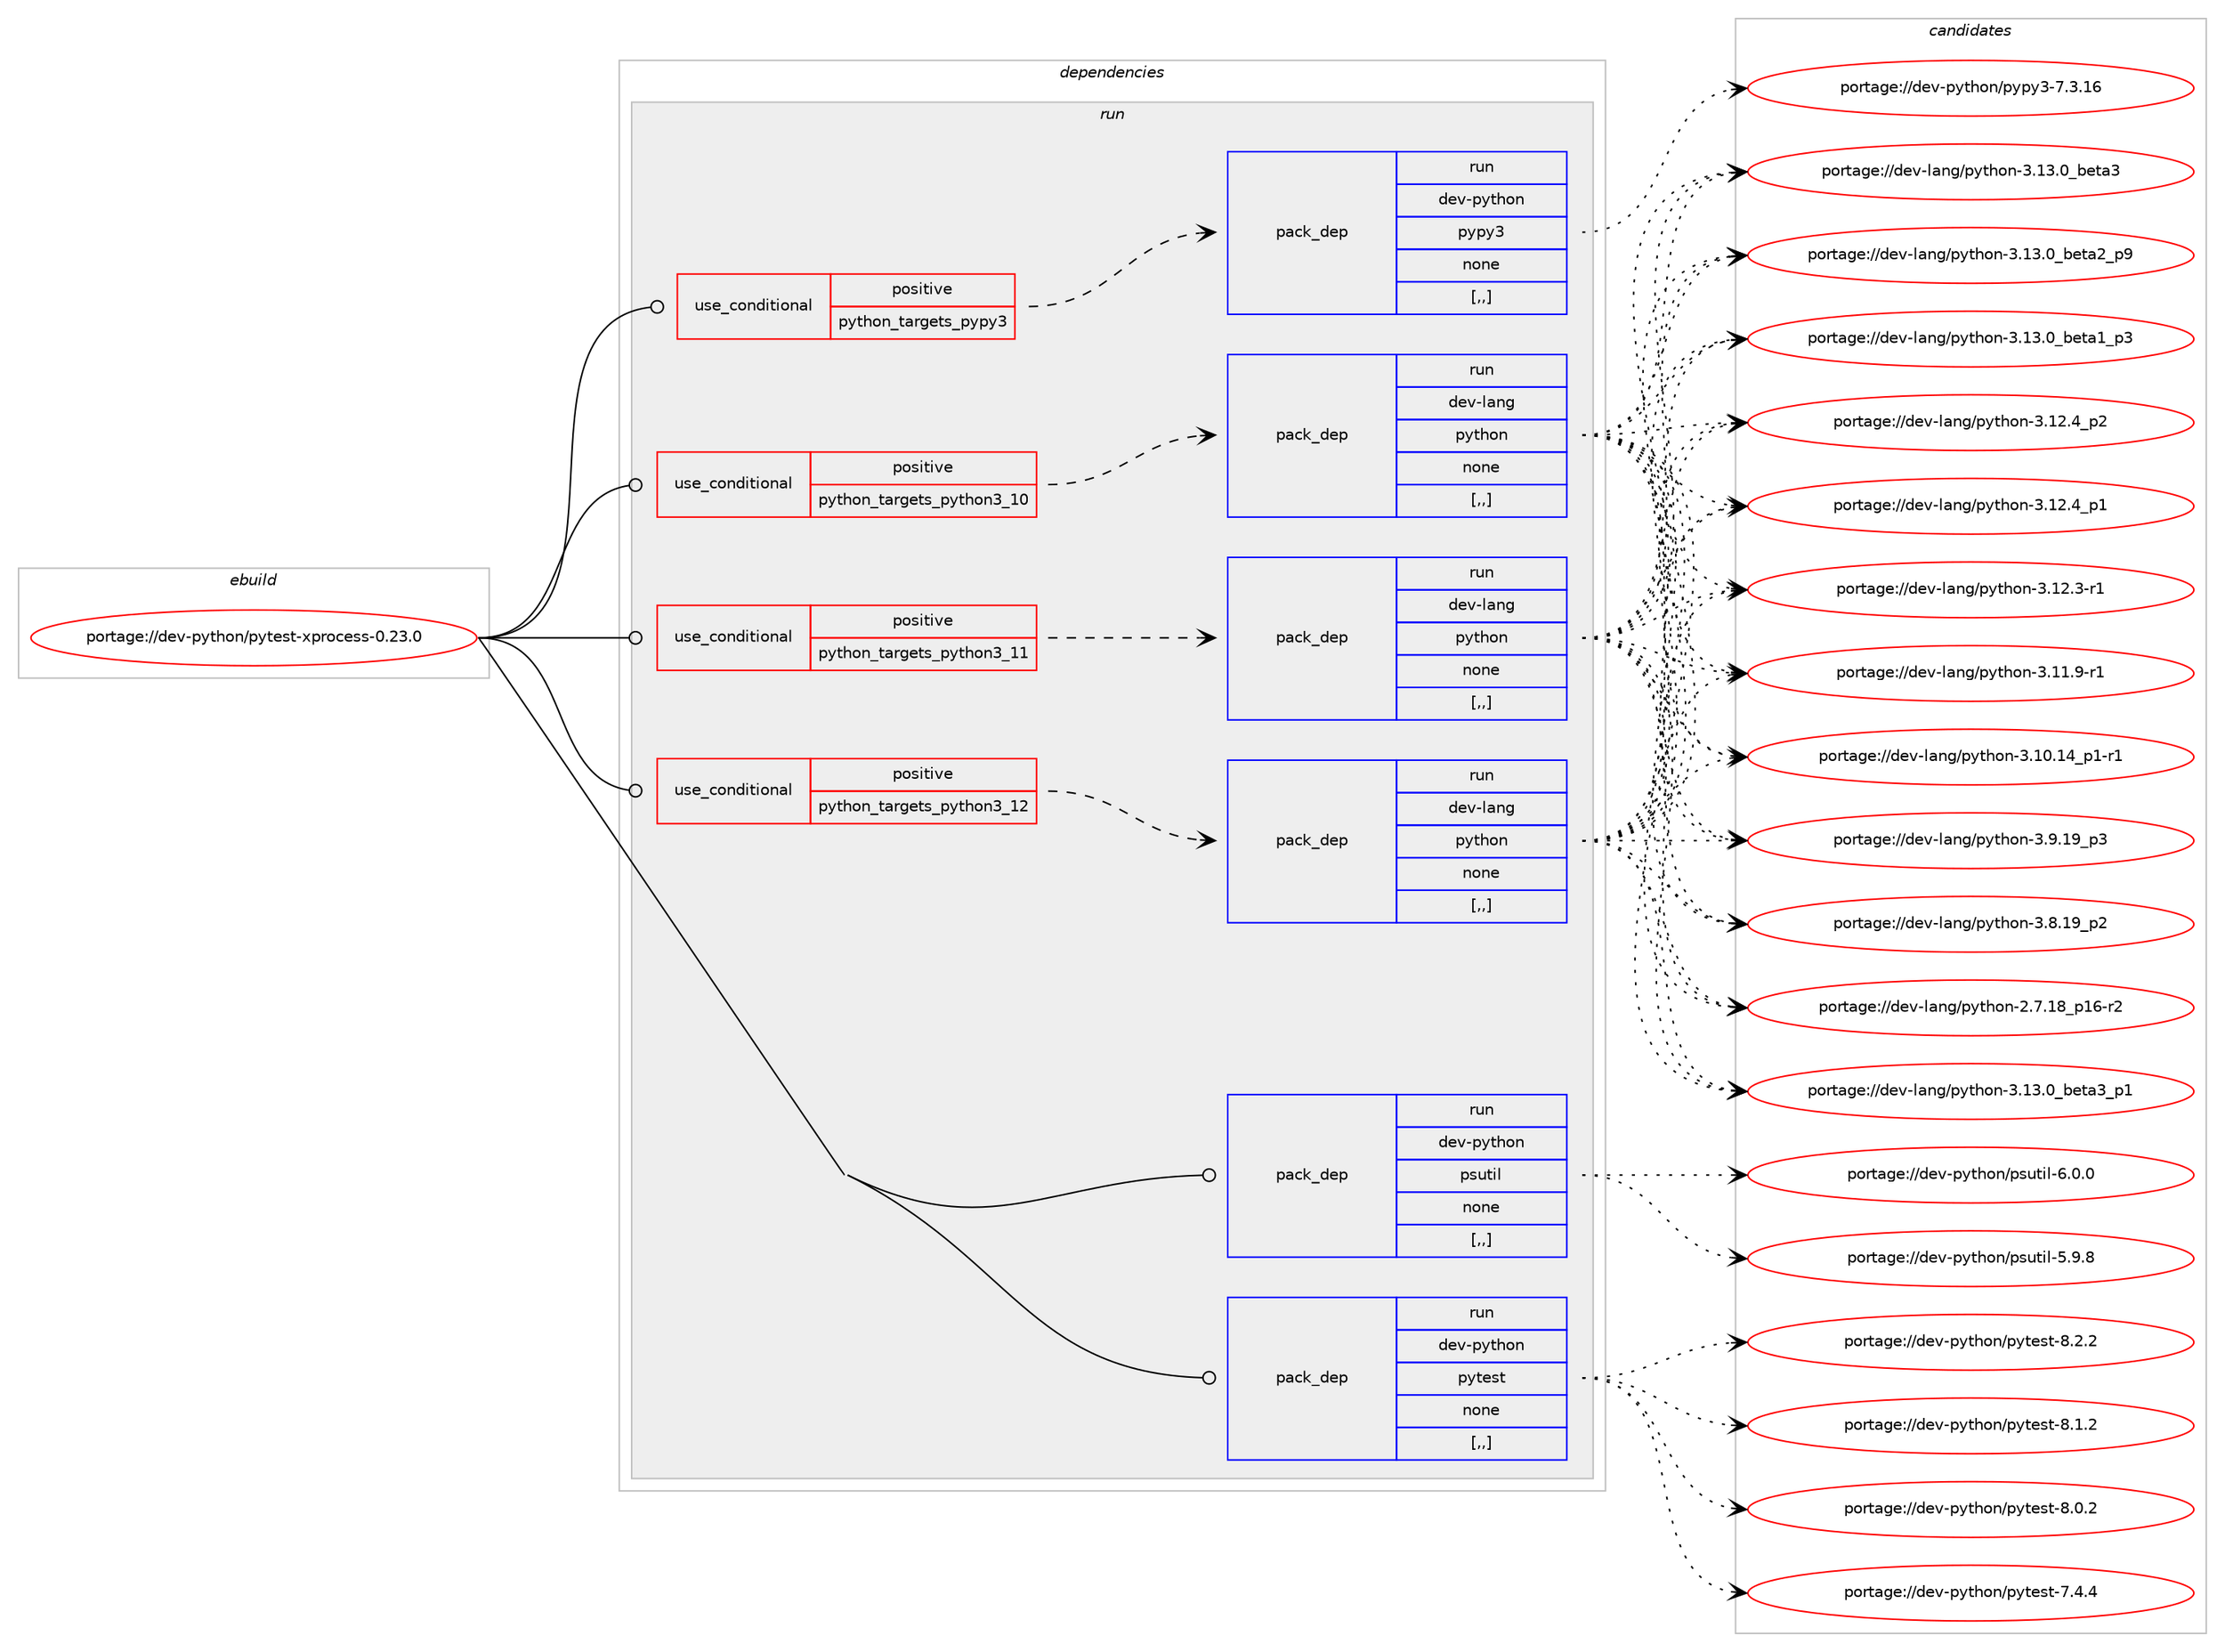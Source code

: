 digraph prolog {

# *************
# Graph options
# *************

newrank=true;
concentrate=true;
compound=true;
graph [rankdir=LR,fontname=Helvetica,fontsize=10,ranksep=1.5];#, ranksep=2.5, nodesep=0.2];
edge  [arrowhead=vee];
node  [fontname=Helvetica,fontsize=10];

# **********
# The ebuild
# **********

subgraph cluster_leftcol {
color=gray;
rank=same;
label=<<i>ebuild</i>>;
id [label="portage://dev-python/pytest-xprocess-0.23.0", color=red, width=4, href="../dev-python/pytest-xprocess-0.23.0.svg"];
}

# ****************
# The dependencies
# ****************

subgraph cluster_midcol {
color=gray;
label=<<i>dependencies</i>>;
subgraph cluster_compile {
fillcolor="#eeeeee";
style=filled;
label=<<i>compile</i>>;
}
subgraph cluster_compileandrun {
fillcolor="#eeeeee";
style=filled;
label=<<i>compile and run</i>>;
}
subgraph cluster_run {
fillcolor="#eeeeee";
style=filled;
label=<<i>run</i>>;
subgraph cond37778 {
dependency158622 [label=<<TABLE BORDER="0" CELLBORDER="1" CELLSPACING="0" CELLPADDING="4"><TR><TD ROWSPAN="3" CELLPADDING="10">use_conditional</TD></TR><TR><TD>positive</TD></TR><TR><TD>python_targets_pypy3</TD></TR></TABLE>>, shape=none, color=red];
subgraph pack119587 {
dependency158623 [label=<<TABLE BORDER="0" CELLBORDER="1" CELLSPACING="0" CELLPADDING="4" WIDTH="220"><TR><TD ROWSPAN="6" CELLPADDING="30">pack_dep</TD></TR><TR><TD WIDTH="110">run</TD></TR><TR><TD>dev-python</TD></TR><TR><TD>pypy3</TD></TR><TR><TD>none</TD></TR><TR><TD>[,,]</TD></TR></TABLE>>, shape=none, color=blue];
}
dependency158622:e -> dependency158623:w [weight=20,style="dashed",arrowhead="vee"];
}
id:e -> dependency158622:w [weight=20,style="solid",arrowhead="odot"];
subgraph cond37779 {
dependency158624 [label=<<TABLE BORDER="0" CELLBORDER="1" CELLSPACING="0" CELLPADDING="4"><TR><TD ROWSPAN="3" CELLPADDING="10">use_conditional</TD></TR><TR><TD>positive</TD></TR><TR><TD>python_targets_python3_10</TD></TR></TABLE>>, shape=none, color=red];
subgraph pack119588 {
dependency158625 [label=<<TABLE BORDER="0" CELLBORDER="1" CELLSPACING="0" CELLPADDING="4" WIDTH="220"><TR><TD ROWSPAN="6" CELLPADDING="30">pack_dep</TD></TR><TR><TD WIDTH="110">run</TD></TR><TR><TD>dev-lang</TD></TR><TR><TD>python</TD></TR><TR><TD>none</TD></TR><TR><TD>[,,]</TD></TR></TABLE>>, shape=none, color=blue];
}
dependency158624:e -> dependency158625:w [weight=20,style="dashed",arrowhead="vee"];
}
id:e -> dependency158624:w [weight=20,style="solid",arrowhead="odot"];
subgraph cond37780 {
dependency158626 [label=<<TABLE BORDER="0" CELLBORDER="1" CELLSPACING="0" CELLPADDING="4"><TR><TD ROWSPAN="3" CELLPADDING="10">use_conditional</TD></TR><TR><TD>positive</TD></TR><TR><TD>python_targets_python3_11</TD></TR></TABLE>>, shape=none, color=red];
subgraph pack119589 {
dependency158627 [label=<<TABLE BORDER="0" CELLBORDER="1" CELLSPACING="0" CELLPADDING="4" WIDTH="220"><TR><TD ROWSPAN="6" CELLPADDING="30">pack_dep</TD></TR><TR><TD WIDTH="110">run</TD></TR><TR><TD>dev-lang</TD></TR><TR><TD>python</TD></TR><TR><TD>none</TD></TR><TR><TD>[,,]</TD></TR></TABLE>>, shape=none, color=blue];
}
dependency158626:e -> dependency158627:w [weight=20,style="dashed",arrowhead="vee"];
}
id:e -> dependency158626:w [weight=20,style="solid",arrowhead="odot"];
subgraph cond37781 {
dependency158628 [label=<<TABLE BORDER="0" CELLBORDER="1" CELLSPACING="0" CELLPADDING="4"><TR><TD ROWSPAN="3" CELLPADDING="10">use_conditional</TD></TR><TR><TD>positive</TD></TR><TR><TD>python_targets_python3_12</TD></TR></TABLE>>, shape=none, color=red];
subgraph pack119590 {
dependency158629 [label=<<TABLE BORDER="0" CELLBORDER="1" CELLSPACING="0" CELLPADDING="4" WIDTH="220"><TR><TD ROWSPAN="6" CELLPADDING="30">pack_dep</TD></TR><TR><TD WIDTH="110">run</TD></TR><TR><TD>dev-lang</TD></TR><TR><TD>python</TD></TR><TR><TD>none</TD></TR><TR><TD>[,,]</TD></TR></TABLE>>, shape=none, color=blue];
}
dependency158628:e -> dependency158629:w [weight=20,style="dashed",arrowhead="vee"];
}
id:e -> dependency158628:w [weight=20,style="solid",arrowhead="odot"];
subgraph pack119591 {
dependency158630 [label=<<TABLE BORDER="0" CELLBORDER="1" CELLSPACING="0" CELLPADDING="4" WIDTH="220"><TR><TD ROWSPAN="6" CELLPADDING="30">pack_dep</TD></TR><TR><TD WIDTH="110">run</TD></TR><TR><TD>dev-python</TD></TR><TR><TD>psutil</TD></TR><TR><TD>none</TD></TR><TR><TD>[,,]</TD></TR></TABLE>>, shape=none, color=blue];
}
id:e -> dependency158630:w [weight=20,style="solid",arrowhead="odot"];
subgraph pack119592 {
dependency158631 [label=<<TABLE BORDER="0" CELLBORDER="1" CELLSPACING="0" CELLPADDING="4" WIDTH="220"><TR><TD ROWSPAN="6" CELLPADDING="30">pack_dep</TD></TR><TR><TD WIDTH="110">run</TD></TR><TR><TD>dev-python</TD></TR><TR><TD>pytest</TD></TR><TR><TD>none</TD></TR><TR><TD>[,,]</TD></TR></TABLE>>, shape=none, color=blue];
}
id:e -> dependency158631:w [weight=20,style="solid",arrowhead="odot"];
}
}

# **************
# The candidates
# **************

subgraph cluster_choices {
rank=same;
color=gray;
label=<<i>candidates</i>>;

subgraph choice119587 {
color=black;
nodesep=1;
choice10010111845112121116104111110471121211121215145554651464954 [label="portage://dev-python/pypy3-7.3.16", color=red, width=4,href="../dev-python/pypy3-7.3.16.svg"];
dependency158623:e -> choice10010111845112121116104111110471121211121215145554651464954:w [style=dotted,weight="100"];
}
subgraph choice119588 {
color=black;
nodesep=1;
choice10010111845108971101034711212111610411111045514649514648959810111697519511249 [label="portage://dev-lang/python-3.13.0_beta3_p1", color=red, width=4,href="../dev-lang/python-3.13.0_beta3_p1.svg"];
choice1001011184510897110103471121211161041111104551464951464895981011169751 [label="portage://dev-lang/python-3.13.0_beta3", color=red, width=4,href="../dev-lang/python-3.13.0_beta3.svg"];
choice10010111845108971101034711212111610411111045514649514648959810111697509511257 [label="portage://dev-lang/python-3.13.0_beta2_p9", color=red, width=4,href="../dev-lang/python-3.13.0_beta2_p9.svg"];
choice10010111845108971101034711212111610411111045514649514648959810111697499511251 [label="portage://dev-lang/python-3.13.0_beta1_p3", color=red, width=4,href="../dev-lang/python-3.13.0_beta1_p3.svg"];
choice100101118451089711010347112121116104111110455146495046529511250 [label="portage://dev-lang/python-3.12.4_p2", color=red, width=4,href="../dev-lang/python-3.12.4_p2.svg"];
choice100101118451089711010347112121116104111110455146495046529511249 [label="portage://dev-lang/python-3.12.4_p1", color=red, width=4,href="../dev-lang/python-3.12.4_p1.svg"];
choice100101118451089711010347112121116104111110455146495046514511449 [label="portage://dev-lang/python-3.12.3-r1", color=red, width=4,href="../dev-lang/python-3.12.3-r1.svg"];
choice100101118451089711010347112121116104111110455146494946574511449 [label="portage://dev-lang/python-3.11.9-r1", color=red, width=4,href="../dev-lang/python-3.11.9-r1.svg"];
choice100101118451089711010347112121116104111110455146494846495295112494511449 [label="portage://dev-lang/python-3.10.14_p1-r1", color=red, width=4,href="../dev-lang/python-3.10.14_p1-r1.svg"];
choice100101118451089711010347112121116104111110455146574649579511251 [label="portage://dev-lang/python-3.9.19_p3", color=red, width=4,href="../dev-lang/python-3.9.19_p3.svg"];
choice100101118451089711010347112121116104111110455146564649579511250 [label="portage://dev-lang/python-3.8.19_p2", color=red, width=4,href="../dev-lang/python-3.8.19_p2.svg"];
choice100101118451089711010347112121116104111110455046554649569511249544511450 [label="portage://dev-lang/python-2.7.18_p16-r2", color=red, width=4,href="../dev-lang/python-2.7.18_p16-r2.svg"];
dependency158625:e -> choice10010111845108971101034711212111610411111045514649514648959810111697519511249:w [style=dotted,weight="100"];
dependency158625:e -> choice1001011184510897110103471121211161041111104551464951464895981011169751:w [style=dotted,weight="100"];
dependency158625:e -> choice10010111845108971101034711212111610411111045514649514648959810111697509511257:w [style=dotted,weight="100"];
dependency158625:e -> choice10010111845108971101034711212111610411111045514649514648959810111697499511251:w [style=dotted,weight="100"];
dependency158625:e -> choice100101118451089711010347112121116104111110455146495046529511250:w [style=dotted,weight="100"];
dependency158625:e -> choice100101118451089711010347112121116104111110455146495046529511249:w [style=dotted,weight="100"];
dependency158625:e -> choice100101118451089711010347112121116104111110455146495046514511449:w [style=dotted,weight="100"];
dependency158625:e -> choice100101118451089711010347112121116104111110455146494946574511449:w [style=dotted,weight="100"];
dependency158625:e -> choice100101118451089711010347112121116104111110455146494846495295112494511449:w [style=dotted,weight="100"];
dependency158625:e -> choice100101118451089711010347112121116104111110455146574649579511251:w [style=dotted,weight="100"];
dependency158625:e -> choice100101118451089711010347112121116104111110455146564649579511250:w [style=dotted,weight="100"];
dependency158625:e -> choice100101118451089711010347112121116104111110455046554649569511249544511450:w [style=dotted,weight="100"];
}
subgraph choice119589 {
color=black;
nodesep=1;
choice10010111845108971101034711212111610411111045514649514648959810111697519511249 [label="portage://dev-lang/python-3.13.0_beta3_p1", color=red, width=4,href="../dev-lang/python-3.13.0_beta3_p1.svg"];
choice1001011184510897110103471121211161041111104551464951464895981011169751 [label="portage://dev-lang/python-3.13.0_beta3", color=red, width=4,href="../dev-lang/python-3.13.0_beta3.svg"];
choice10010111845108971101034711212111610411111045514649514648959810111697509511257 [label="portage://dev-lang/python-3.13.0_beta2_p9", color=red, width=4,href="../dev-lang/python-3.13.0_beta2_p9.svg"];
choice10010111845108971101034711212111610411111045514649514648959810111697499511251 [label="portage://dev-lang/python-3.13.0_beta1_p3", color=red, width=4,href="../dev-lang/python-3.13.0_beta1_p3.svg"];
choice100101118451089711010347112121116104111110455146495046529511250 [label="portage://dev-lang/python-3.12.4_p2", color=red, width=4,href="../dev-lang/python-3.12.4_p2.svg"];
choice100101118451089711010347112121116104111110455146495046529511249 [label="portage://dev-lang/python-3.12.4_p1", color=red, width=4,href="../dev-lang/python-3.12.4_p1.svg"];
choice100101118451089711010347112121116104111110455146495046514511449 [label="portage://dev-lang/python-3.12.3-r1", color=red, width=4,href="../dev-lang/python-3.12.3-r1.svg"];
choice100101118451089711010347112121116104111110455146494946574511449 [label="portage://dev-lang/python-3.11.9-r1", color=red, width=4,href="../dev-lang/python-3.11.9-r1.svg"];
choice100101118451089711010347112121116104111110455146494846495295112494511449 [label="portage://dev-lang/python-3.10.14_p1-r1", color=red, width=4,href="../dev-lang/python-3.10.14_p1-r1.svg"];
choice100101118451089711010347112121116104111110455146574649579511251 [label="portage://dev-lang/python-3.9.19_p3", color=red, width=4,href="../dev-lang/python-3.9.19_p3.svg"];
choice100101118451089711010347112121116104111110455146564649579511250 [label="portage://dev-lang/python-3.8.19_p2", color=red, width=4,href="../dev-lang/python-3.8.19_p2.svg"];
choice100101118451089711010347112121116104111110455046554649569511249544511450 [label="portage://dev-lang/python-2.7.18_p16-r2", color=red, width=4,href="../dev-lang/python-2.7.18_p16-r2.svg"];
dependency158627:e -> choice10010111845108971101034711212111610411111045514649514648959810111697519511249:w [style=dotted,weight="100"];
dependency158627:e -> choice1001011184510897110103471121211161041111104551464951464895981011169751:w [style=dotted,weight="100"];
dependency158627:e -> choice10010111845108971101034711212111610411111045514649514648959810111697509511257:w [style=dotted,weight="100"];
dependency158627:e -> choice10010111845108971101034711212111610411111045514649514648959810111697499511251:w [style=dotted,weight="100"];
dependency158627:e -> choice100101118451089711010347112121116104111110455146495046529511250:w [style=dotted,weight="100"];
dependency158627:e -> choice100101118451089711010347112121116104111110455146495046529511249:w [style=dotted,weight="100"];
dependency158627:e -> choice100101118451089711010347112121116104111110455146495046514511449:w [style=dotted,weight="100"];
dependency158627:e -> choice100101118451089711010347112121116104111110455146494946574511449:w [style=dotted,weight="100"];
dependency158627:e -> choice100101118451089711010347112121116104111110455146494846495295112494511449:w [style=dotted,weight="100"];
dependency158627:e -> choice100101118451089711010347112121116104111110455146574649579511251:w [style=dotted,weight="100"];
dependency158627:e -> choice100101118451089711010347112121116104111110455146564649579511250:w [style=dotted,weight="100"];
dependency158627:e -> choice100101118451089711010347112121116104111110455046554649569511249544511450:w [style=dotted,weight="100"];
}
subgraph choice119590 {
color=black;
nodesep=1;
choice10010111845108971101034711212111610411111045514649514648959810111697519511249 [label="portage://dev-lang/python-3.13.0_beta3_p1", color=red, width=4,href="../dev-lang/python-3.13.0_beta3_p1.svg"];
choice1001011184510897110103471121211161041111104551464951464895981011169751 [label="portage://dev-lang/python-3.13.0_beta3", color=red, width=4,href="../dev-lang/python-3.13.0_beta3.svg"];
choice10010111845108971101034711212111610411111045514649514648959810111697509511257 [label="portage://dev-lang/python-3.13.0_beta2_p9", color=red, width=4,href="../dev-lang/python-3.13.0_beta2_p9.svg"];
choice10010111845108971101034711212111610411111045514649514648959810111697499511251 [label="portage://dev-lang/python-3.13.0_beta1_p3", color=red, width=4,href="../dev-lang/python-3.13.0_beta1_p3.svg"];
choice100101118451089711010347112121116104111110455146495046529511250 [label="portage://dev-lang/python-3.12.4_p2", color=red, width=4,href="../dev-lang/python-3.12.4_p2.svg"];
choice100101118451089711010347112121116104111110455146495046529511249 [label="portage://dev-lang/python-3.12.4_p1", color=red, width=4,href="../dev-lang/python-3.12.4_p1.svg"];
choice100101118451089711010347112121116104111110455146495046514511449 [label="portage://dev-lang/python-3.12.3-r1", color=red, width=4,href="../dev-lang/python-3.12.3-r1.svg"];
choice100101118451089711010347112121116104111110455146494946574511449 [label="portage://dev-lang/python-3.11.9-r1", color=red, width=4,href="../dev-lang/python-3.11.9-r1.svg"];
choice100101118451089711010347112121116104111110455146494846495295112494511449 [label="portage://dev-lang/python-3.10.14_p1-r1", color=red, width=4,href="../dev-lang/python-3.10.14_p1-r1.svg"];
choice100101118451089711010347112121116104111110455146574649579511251 [label="portage://dev-lang/python-3.9.19_p3", color=red, width=4,href="../dev-lang/python-3.9.19_p3.svg"];
choice100101118451089711010347112121116104111110455146564649579511250 [label="portage://dev-lang/python-3.8.19_p2", color=red, width=4,href="../dev-lang/python-3.8.19_p2.svg"];
choice100101118451089711010347112121116104111110455046554649569511249544511450 [label="portage://dev-lang/python-2.7.18_p16-r2", color=red, width=4,href="../dev-lang/python-2.7.18_p16-r2.svg"];
dependency158629:e -> choice10010111845108971101034711212111610411111045514649514648959810111697519511249:w [style=dotted,weight="100"];
dependency158629:e -> choice1001011184510897110103471121211161041111104551464951464895981011169751:w [style=dotted,weight="100"];
dependency158629:e -> choice10010111845108971101034711212111610411111045514649514648959810111697509511257:w [style=dotted,weight="100"];
dependency158629:e -> choice10010111845108971101034711212111610411111045514649514648959810111697499511251:w [style=dotted,weight="100"];
dependency158629:e -> choice100101118451089711010347112121116104111110455146495046529511250:w [style=dotted,weight="100"];
dependency158629:e -> choice100101118451089711010347112121116104111110455146495046529511249:w [style=dotted,weight="100"];
dependency158629:e -> choice100101118451089711010347112121116104111110455146495046514511449:w [style=dotted,weight="100"];
dependency158629:e -> choice100101118451089711010347112121116104111110455146494946574511449:w [style=dotted,weight="100"];
dependency158629:e -> choice100101118451089711010347112121116104111110455146494846495295112494511449:w [style=dotted,weight="100"];
dependency158629:e -> choice100101118451089711010347112121116104111110455146574649579511251:w [style=dotted,weight="100"];
dependency158629:e -> choice100101118451089711010347112121116104111110455146564649579511250:w [style=dotted,weight="100"];
dependency158629:e -> choice100101118451089711010347112121116104111110455046554649569511249544511450:w [style=dotted,weight="100"];
}
subgraph choice119591 {
color=black;
nodesep=1;
choice1001011184511212111610411111047112115117116105108455446484648 [label="portage://dev-python/psutil-6.0.0", color=red, width=4,href="../dev-python/psutil-6.0.0.svg"];
choice1001011184511212111610411111047112115117116105108455346574656 [label="portage://dev-python/psutil-5.9.8", color=red, width=4,href="../dev-python/psutil-5.9.8.svg"];
dependency158630:e -> choice1001011184511212111610411111047112115117116105108455446484648:w [style=dotted,weight="100"];
dependency158630:e -> choice1001011184511212111610411111047112115117116105108455346574656:w [style=dotted,weight="100"];
}
subgraph choice119592 {
color=black;
nodesep=1;
choice1001011184511212111610411111047112121116101115116455646504650 [label="portage://dev-python/pytest-8.2.2", color=red, width=4,href="../dev-python/pytest-8.2.2.svg"];
choice1001011184511212111610411111047112121116101115116455646494650 [label="portage://dev-python/pytest-8.1.2", color=red, width=4,href="../dev-python/pytest-8.1.2.svg"];
choice1001011184511212111610411111047112121116101115116455646484650 [label="portage://dev-python/pytest-8.0.2", color=red, width=4,href="../dev-python/pytest-8.0.2.svg"];
choice1001011184511212111610411111047112121116101115116455546524652 [label="portage://dev-python/pytest-7.4.4", color=red, width=4,href="../dev-python/pytest-7.4.4.svg"];
dependency158631:e -> choice1001011184511212111610411111047112121116101115116455646504650:w [style=dotted,weight="100"];
dependency158631:e -> choice1001011184511212111610411111047112121116101115116455646494650:w [style=dotted,weight="100"];
dependency158631:e -> choice1001011184511212111610411111047112121116101115116455646484650:w [style=dotted,weight="100"];
dependency158631:e -> choice1001011184511212111610411111047112121116101115116455546524652:w [style=dotted,weight="100"];
}
}

}
